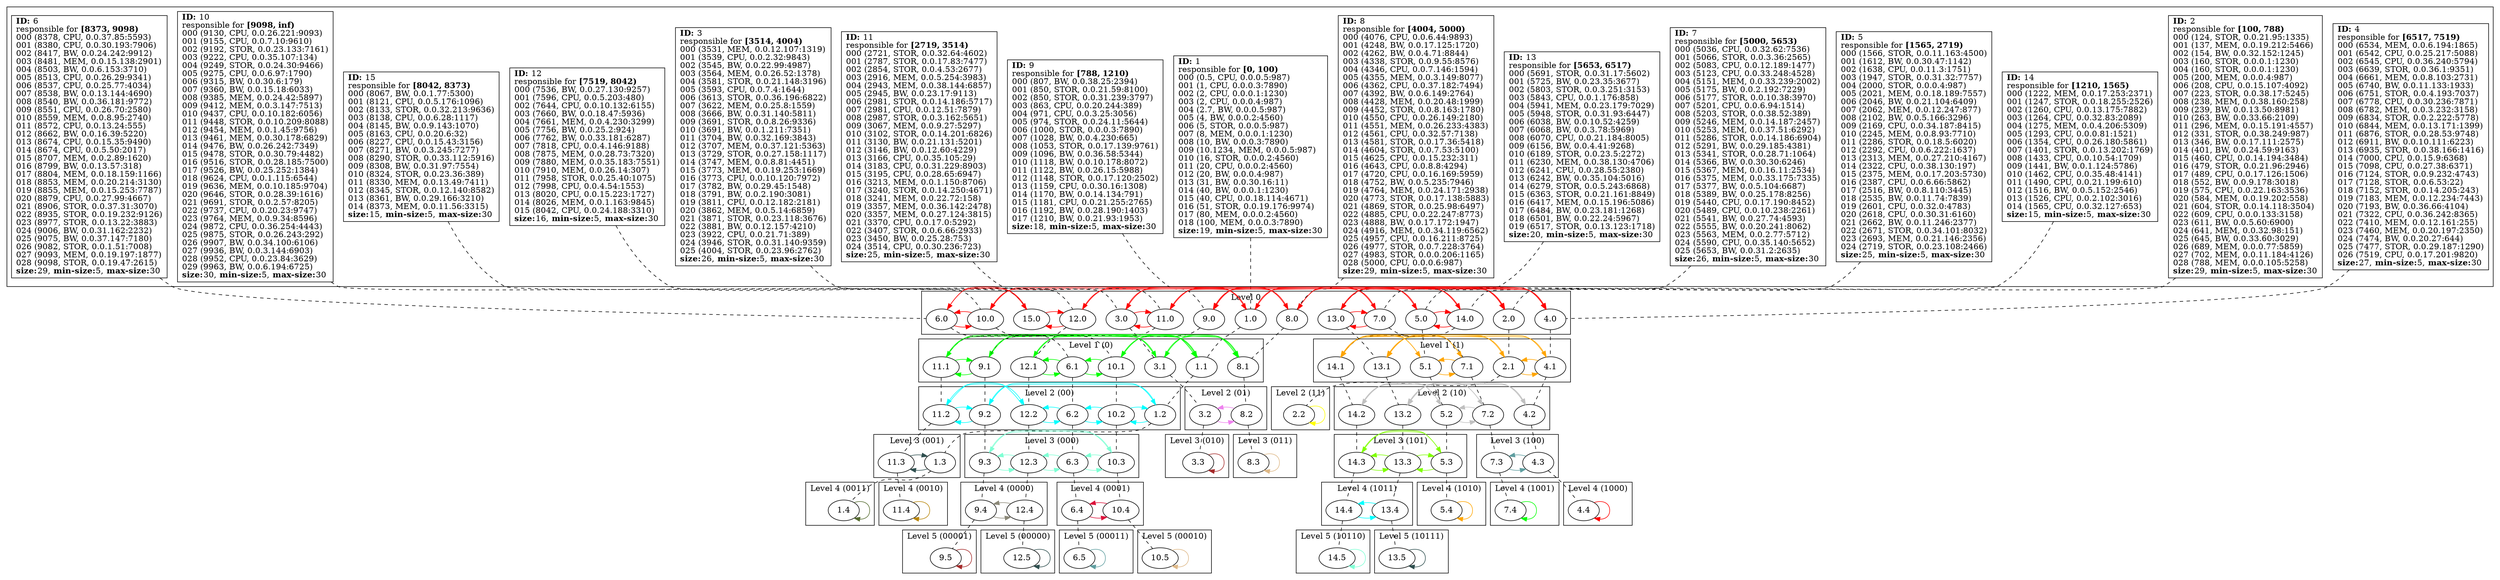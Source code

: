 strict
digraph SkipGraph {

	# vertical
	edge [dir=none style=dashed]
	subgraph {
		"1" -> "1.0" -> "1.1" -> "1.2" -> "1.3" -> "1.4"
		}
	subgraph {
		"2" -> "2.0" -> "2.1" -> "2.2"
		}
	subgraph {
		"9" -> "9.0" -> "9.1" -> "9.2" -> "9.3" -> "9.4" -> "9.5"
		}
	subgraph {
		"14" -> "14.0" -> "14.1" -> "14.2" -> "14.3" -> "14.4" -> "14.5"
		}
	subgraph {
		"5" -> "5.0" -> "5.1" -> "5.2" -> "5.3" -> "5.4"
		}
	subgraph {
		"11" -> "11.0" -> "11.1" -> "11.2" -> "11.3" -> "11.4"
		}
	subgraph {
		"3" -> "3.0" -> "3.1" -> "3.2" -> "3.3"
		}
	subgraph {
		"8" -> "8.0" -> "8.1" -> "8.2" -> "8.3"
		}
	subgraph {
		"7" -> "7.0" -> "7.1" -> "7.2" -> "7.3" -> "7.4"
		}
	subgraph {
		"13" -> "13.0" -> "13.1" -> "13.2" -> "13.3" -> "13.4" -> "13.5"
		}
	subgraph {
		"4" -> "4.0" -> "4.1" -> "4.2" -> "4.3" -> "4.4"
		}
	subgraph {
		"12" -> "12.0" -> "12.1" -> "12.2" -> "12.3" -> "12.4" -> "12.5"
		}
	subgraph {
		"15" -> "15.0"
		}
	subgraph {
		"6" -> "6.0" -> "6.1" -> "6.2" -> "6.3" -> "6.4" -> "6.5"
		}
	subgraph {
		"10" -> "10.0" -> "10.1" -> "10.2" -> "10.3" -> "10.4" -> "10.5"
		}

	# horizontal
	edge [dir=forward, style=solid]
	subgraph cluster_content {
		rank = same
		"1" [shape=box, label=
			<
				<B>ID:</B> 1<BR ALIGN="LEFT"/>
				responsible for <B>[0, 100)</B><BR ALIGN="LEFT"/>
				000 (0.5, CPU, 0.0.0.5:987)<BR ALIGN="LEFT"/>
				001 (1, CPU, 0.0.0.3:7890)<BR ALIGN="LEFT"/>
				002 (2, CPU, 0.0.0.1:1230)<BR ALIGN="LEFT"/>
				003 (2, CPU, 0.0.0.4:987)<BR ALIGN="LEFT"/>
				004 (2.7, BW, 0.0.0.5:987)<BR ALIGN="LEFT"/>
				005 (4, BW, 0.0.0.2:4560)<BR ALIGN="LEFT"/>
				006 (5, STOR, 0.0.0.5:987)<BR ALIGN="LEFT"/>
				007 (8, MEM, 0.0.0.1:1230)<BR ALIGN="LEFT"/>
				008 (10, BW, 0.0.0.3:7890)<BR ALIGN="LEFT"/>
				009 (10.1234, MEM, 0.0.0.5:987)<BR ALIGN="LEFT"/>
				010 (16, STOR, 0.0.0.2:4560)<BR ALIGN="LEFT"/>
				011 (20, CPU, 0.0.0.2:4560)<BR ALIGN="LEFT"/>
				012 (20, BW, 0.0.0.4:987)<BR ALIGN="LEFT"/>
				013 (31, BW, 0.0.30.16:11)<BR ALIGN="LEFT"/>
				014 (40, BW, 0.0.0.1:1230)<BR ALIGN="LEFT"/>
				015 (40, CPU, 0.0.18.114:4671)<BR ALIGN="LEFT"/>
				016 (51, STOR, 0.0.19.176:9974)<BR ALIGN="LEFT"/>
				017 (80, MEM, 0.0.0.2:4560)<BR ALIGN="LEFT"/>
				018 (100, MEM, 0.0.0.3:7890)<BR ALIGN="LEFT"/>
			<B>size:</B>19, <B>min-size:</B>5, <B>max-size:</B>30<BR ALIGN="LEFT"/>			>]
		"2" [shape=box, label=
			<
				<B>ID:</B> 2<BR ALIGN="LEFT"/>
				responsible for <B>[100, 788)</B><BR ALIGN="LEFT"/>
				000 (124, STOR, 0.0.21.95:1335)<BR ALIGN="LEFT"/>
				001 (137, MEM, 0.0.19.212:5466)<BR ALIGN="LEFT"/>
				002 (154, BW, 0.0.32.152:1245)<BR ALIGN="LEFT"/>
				003 (160, STOR, 0.0.0.1:1230)<BR ALIGN="LEFT"/>
				004 (160, STOR, 0.0.0.1:1230)<BR ALIGN="LEFT"/>
				005 (200, MEM, 0.0.0.4:987)<BR ALIGN="LEFT"/>
				006 (208, CPU, 0.0.15.107:4092)<BR ALIGN="LEFT"/>
				007 (223, STOR, 0.0.38.17:5245)<BR ALIGN="LEFT"/>
				008 (238, MEM, 0.0.38.160:258)<BR ALIGN="LEFT"/>
				009 (239, BW, 0.0.13.50:8981)<BR ALIGN="LEFT"/>
				010 (263, BW, 0.0.33.66:2109)<BR ALIGN="LEFT"/>
				011 (296, MEM, 0.0.15.191:4557)<BR ALIGN="LEFT"/>
				012 (331, STOR, 0.0.38.249:987)<BR ALIGN="LEFT"/>
				013 (346, BW, 0.0.17.111:2575)<BR ALIGN="LEFT"/>
				014 (401, BW, 0.0.24.59:9163)<BR ALIGN="LEFT"/>
				015 (460, CPU, 0.0.14.194:3484)<BR ALIGN="LEFT"/>
				016 (479, STOR, 0.0.21.96:2946)<BR ALIGN="LEFT"/>
				017 (489, CPU, 0.0.17.126:1506)<BR ALIGN="LEFT"/>
				018 (552, BW, 0.0.9.178:3018)<BR ALIGN="LEFT"/>
				019 (575, CPU, 0.0.22.163:3536)<BR ALIGN="LEFT"/>
				020 (584, MEM, 0.0.19.202:558)<BR ALIGN="LEFT"/>
				021 (604, STOR, 0.0.14.118:3504)<BR ALIGN="LEFT"/>
				022 (609, CPU, 0.0.0.133:3158)<BR ALIGN="LEFT"/>
				023 (611, BW, 0.0.5.60:6900)<BR ALIGN="LEFT"/>
				024 (641, MEM, 0.0.32.98:151)<BR ALIGN="LEFT"/>
				025 (645, BW, 0.0.33.60:3029)<BR ALIGN="LEFT"/>
				026 (689, MEM, 0.0.0.77:5859)<BR ALIGN="LEFT"/>
				027 (702, MEM, 0.0.11.184:4126)<BR ALIGN="LEFT"/>
				028 (788, MEM, 0.0.0.105:5258)<BR ALIGN="LEFT"/>
			<B>size:</B>29, <B>min-size:</B>5, <B>max-size:</B>30<BR ALIGN="LEFT"/>			>]
		"9" [shape=box, label=
			<
				<B>ID:</B> 9<BR ALIGN="LEFT"/>
				responsible for <B>[788, 1210)</B><BR ALIGN="LEFT"/>
				000 (807, BW, 0.0.38.25:2394)<BR ALIGN="LEFT"/>
				001 (850, STOR, 0.0.21.59:8100)<BR ALIGN="LEFT"/>
				002 (850, STOR, 0.0.31.239:3797)<BR ALIGN="LEFT"/>
				003 (863, CPU, 0.0.20.244:389)<BR ALIGN="LEFT"/>
				004 (971, CPU, 0.0.3.25:3056)<BR ALIGN="LEFT"/>
				005 (974, STOR, 0.0.24.11:5644)<BR ALIGN="LEFT"/>
				006 (1000, STOR, 0.0.0.3:7890)<BR ALIGN="LEFT"/>
				007 (1028, BW, 0.0.4.230:665)<BR ALIGN="LEFT"/>
				008 (1053, STOR, 0.0.17.139:9761)<BR ALIGN="LEFT"/>
				009 (1096, BW, 0.0.36.58:5344)<BR ALIGN="LEFT"/>
				010 (1118, BW, 0.0.10.178:8072)<BR ALIGN="LEFT"/>
				011 (1122, BW, 0.0.26.15:5988)<BR ALIGN="LEFT"/>
				012 (1148, STOR, 0.0.17.120:2502)<BR ALIGN="LEFT"/>
				013 (1159, CPU, 0.0.30.16:1308)<BR ALIGN="LEFT"/>
				014 (1170, BW, 0.0.14.134:791)<BR ALIGN="LEFT"/>
				015 (1181, CPU, 0.0.21.255:2765)<BR ALIGN="LEFT"/>
				016 (1192, BW, 0.0.28.190:1403)<BR ALIGN="LEFT"/>
				017 (1210, BW, 0.0.21.93:1953)<BR ALIGN="LEFT"/>
			<B>size:</B>18, <B>min-size:</B>5, <B>max-size:</B>30<BR ALIGN="LEFT"/>			>]
		"14" [shape=box, label=
			<
				<B>ID:</B> 14<BR ALIGN="LEFT"/>
				responsible for <B>[1210, 1565)</B><BR ALIGN="LEFT"/>
				000 (1222, MEM, 0.0.17.253:2371)<BR ALIGN="LEFT"/>
				001 (1247, STOR, 0.0.18.255:2526)<BR ALIGN="LEFT"/>
				002 (1260, CPU, 0.0.13.175:7882)<BR ALIGN="LEFT"/>
				003 (1264, CPU, 0.0.32.83:2089)<BR ALIGN="LEFT"/>
				004 (1275, MEM, 0.0.4.206:5309)<BR ALIGN="LEFT"/>
				005 (1293, CPU, 0.0.0.81:1521)<BR ALIGN="LEFT"/>
				006 (1354, CPU, 0.0.26.180:5861)<BR ALIGN="LEFT"/>
				007 (1401, STOR, 0.0.13.202:1769)<BR ALIGN="LEFT"/>
				008 (1433, CPU, 0.0.10.54:1709)<BR ALIGN="LEFT"/>
				009 (1441, BW, 0.0.1.124:5786)<BR ALIGN="LEFT"/>
				010 (1462, CPU, 0.0.35.48:4141)<BR ALIGN="LEFT"/>
				011 (1490, CPU, 0.0.21.199:610)<BR ALIGN="LEFT"/>
				012 (1516, BW, 0.0.5.152:2546)<BR ALIGN="LEFT"/>
				013 (1526, CPU, 0.0.2.102:3016)<BR ALIGN="LEFT"/>
				014 (1565, CPU, 0.0.32.127:653)<BR ALIGN="LEFT"/>
			<B>size:</B>15, <B>min-size:</B>5, <B>max-size:</B>30<BR ALIGN="LEFT"/>			>]
		"5" [shape=box, label=
			<
				<B>ID:</B> 5<BR ALIGN="LEFT"/>
				responsible for <B>[1565, 2719)</B><BR ALIGN="LEFT"/>
				000 (1566, STOR, 0.0.11.163:4500)<BR ALIGN="LEFT"/>
				001 (1612, BW, 0.0.30.47:1142)<BR ALIGN="LEFT"/>
				002 (1638, CPU, 0.0.11.3:1751)<BR ALIGN="LEFT"/>
				003 (1947, STOR, 0.0.31.32:7757)<BR ALIGN="LEFT"/>
				004 (2000, STOR, 0.0.0.4:987)<BR ALIGN="LEFT"/>
				005 (2021, MEM, 0.0.18.189:7557)<BR ALIGN="LEFT"/>
				006 (2046, BW, 0.0.21.104:6409)<BR ALIGN="LEFT"/>
				007 (2062, MEM, 0.0.12.247:877)<BR ALIGN="LEFT"/>
				008 (2102, BW, 0.0.5.166:3296)<BR ALIGN="LEFT"/>
				009 (2169, CPU, 0.0.34.187:8415)<BR ALIGN="LEFT"/>
				010 (2245, MEM, 0.0.8.93:7710)<BR ALIGN="LEFT"/>
				011 (2286, STOR, 0.0.18.5:6020)<BR ALIGN="LEFT"/>
				012 (2292, CPU, 0.0.6.222:1637)<BR ALIGN="LEFT"/>
				013 (2313, MEM, 0.0.27.210:4167)<BR ALIGN="LEFT"/>
				014 (2322, CPU, 0.0.38.130:197)<BR ALIGN="LEFT"/>
				015 (2375, MEM, 0.0.17.203:5730)<BR ALIGN="LEFT"/>
				016 (2387, CPU, 0.0.6.66:5862)<BR ALIGN="LEFT"/>
				017 (2516, BW, 0.0.8.110:3445)<BR ALIGN="LEFT"/>
				018 (2535, BW, 0.0.11.74:7839)<BR ALIGN="LEFT"/>
				019 (2601, CPU, 0.0.32.0:4783)<BR ALIGN="LEFT"/>
				020 (2618, CPU, 0.0.30.31:6160)<BR ALIGN="LEFT"/>
				021 (2662, BW, 0.0.11.246:2377)<BR ALIGN="LEFT"/>
				022 (2671, STOR, 0.0.34.101:8032)<BR ALIGN="LEFT"/>
				023 (2693, MEM, 0.0.21.146:2356)<BR ALIGN="LEFT"/>
				024 (2719, STOR, 0.0.23.108:2466)<BR ALIGN="LEFT"/>
			<B>size:</B>25, <B>min-size:</B>5, <B>max-size:</B>30<BR ALIGN="LEFT"/>			>]
		"11" [shape=box, label=
			<
				<B>ID:</B> 11<BR ALIGN="LEFT"/>
				responsible for <B>[2719, 3514)</B><BR ALIGN="LEFT"/>
				000 (2721, STOR, 0.0.32.64:4602)<BR ALIGN="LEFT"/>
				001 (2787, STOR, 0.0.17.83:7477)<BR ALIGN="LEFT"/>
				002 (2854, STOR, 0.0.4.53:2677)<BR ALIGN="LEFT"/>
				003 (2916, MEM, 0.0.5.254:3983)<BR ALIGN="LEFT"/>
				004 (2943, MEM, 0.0.38.144:6857)<BR ALIGN="LEFT"/>
				005 (2945, BW, 0.0.23.17:9113)<BR ALIGN="LEFT"/>
				006 (2981, STOR, 0.0.14.186:5717)<BR ALIGN="LEFT"/>
				007 (2981, CPU, 0.0.12.51:7879)<BR ALIGN="LEFT"/>
				008 (2987, STOR, 0.0.3.162:5651)<BR ALIGN="LEFT"/>
				009 (3067, MEM, 0.0.9.27:5297)<BR ALIGN="LEFT"/>
				010 (3102, STOR, 0.0.14.201:6826)<BR ALIGN="LEFT"/>
				011 (3130, BW, 0.0.21.131:5201)<BR ALIGN="LEFT"/>
				012 (3146, BW, 0.0.12.60:4229)<BR ALIGN="LEFT"/>
				013 (3166, CPU, 0.0.35.105:29)<BR ALIGN="LEFT"/>
				014 (3183, CPU, 0.0.31.229:8903)<BR ALIGN="LEFT"/>
				015 (3195, CPU, 0.0.28.65:6947)<BR ALIGN="LEFT"/>
				016 (3213, MEM, 0.0.1.150:8706)<BR ALIGN="LEFT"/>
				017 (3240, STOR, 0.0.14.250:4671)<BR ALIGN="LEFT"/>
				018 (3241, MEM, 0.0.22.72:158)<BR ALIGN="LEFT"/>
				019 (3357, MEM, 0.0.36.142:2478)<BR ALIGN="LEFT"/>
				020 (3357, MEM, 0.0.27.124:3815)<BR ALIGN="LEFT"/>
				021 (3370, CPU, 0.0.17.0:5292)<BR ALIGN="LEFT"/>
				022 (3407, STOR, 0.0.6.66:2933)<BR ALIGN="LEFT"/>
				023 (3450, BW, 0.0.25.28:753)<BR ALIGN="LEFT"/>
				024 (3514, CPU, 0.0.30.236:723)<BR ALIGN="LEFT"/>
			<B>size:</B>25, <B>min-size:</B>5, <B>max-size:</B>30<BR ALIGN="LEFT"/>			>]
		"3" [shape=box, label=
			<
				<B>ID:</B> 3<BR ALIGN="LEFT"/>
				responsible for <B>[3514, 4004)</B><BR ALIGN="LEFT"/>
				000 (3531, MEM, 0.0.12.107:1319)<BR ALIGN="LEFT"/>
				001 (3539, CPU, 0.0.2.32:9843)<BR ALIGN="LEFT"/>
				002 (3545, BW, 0.0.22.99:4987)<BR ALIGN="LEFT"/>
				003 (3564, MEM, 0.0.26.52:1378)<BR ALIGN="LEFT"/>
				004 (3581, STOR, 0.0.21.148:3196)<BR ALIGN="LEFT"/>
				005 (3593, CPU, 0.0.7.4:1644)<BR ALIGN="LEFT"/>
				006 (3613, STOR, 0.0.36.196:6822)<BR ALIGN="LEFT"/>
				007 (3622, MEM, 0.0.25.8:1559)<BR ALIGN="LEFT"/>
				008 (3666, BW, 0.0.31.140:5811)<BR ALIGN="LEFT"/>
				009 (3691, STOR, 0.0.8.26:9336)<BR ALIGN="LEFT"/>
				010 (3691, BW, 0.0.1.211:7351)<BR ALIGN="LEFT"/>
				011 (3704, BW, 0.0.32.169:3843)<BR ALIGN="LEFT"/>
				012 (3707, MEM, 0.0.37.121:5363)<BR ALIGN="LEFT"/>
				013 (3729, STOR, 0.0.27.158:1117)<BR ALIGN="LEFT"/>
				014 (3747, MEM, 0.0.8.81:4451)<BR ALIGN="LEFT"/>
				015 (3773, MEM, 0.0.19.253:1669)<BR ALIGN="LEFT"/>
				016 (3773, CPU, 0.0.10.120:7972)<BR ALIGN="LEFT"/>
				017 (3782, BW, 0.0.29.45:1548)<BR ALIGN="LEFT"/>
				018 (3791, BW, 0.0.2.190:3081)<BR ALIGN="LEFT"/>
				019 (3811, CPU, 0.0.12.182:2181)<BR ALIGN="LEFT"/>
				020 (3862, MEM, 0.0.5.14:6859)<BR ALIGN="LEFT"/>
				021 (3871, STOR, 0.0.23.118:3676)<BR ALIGN="LEFT"/>
				022 (3881, BW, 0.0.12.157:4210)<BR ALIGN="LEFT"/>
				023 (3922, CPU, 0.0.21.71:389)<BR ALIGN="LEFT"/>
				024 (3946, STOR, 0.0.31.140:9359)<BR ALIGN="LEFT"/>
				025 (4004, STOR, 0.0.23.96:2762)<BR ALIGN="LEFT"/>
			<B>size:</B>26, <B>min-size:</B>5, <B>max-size:</B>30<BR ALIGN="LEFT"/>			>]
		"8" [shape=box, label=
			<
				<B>ID:</B> 8<BR ALIGN="LEFT"/>
				responsible for <B>[4004, 5000)</B><BR ALIGN="LEFT"/>
				000 (4076, CPU, 0.0.6.44:9893)<BR ALIGN="LEFT"/>
				001 (4248, BW, 0.0.17.125:1720)<BR ALIGN="LEFT"/>
				002 (4262, BW, 0.0.4.71:8844)<BR ALIGN="LEFT"/>
				003 (4338, STOR, 0.0.9.55:8576)<BR ALIGN="LEFT"/>
				004 (4346, CPU, 0.0.7.146:1594)<BR ALIGN="LEFT"/>
				005 (4355, MEM, 0.0.3.149:8077)<BR ALIGN="LEFT"/>
				006 (4362, CPU, 0.0.37.182:7494)<BR ALIGN="LEFT"/>
				007 (4392, BW, 0.0.6.149:2764)<BR ALIGN="LEFT"/>
				008 (4428, MEM, 0.0.20.48:1999)<BR ALIGN="LEFT"/>
				009 (4452, STOR, 0.0.8.163:1780)<BR ALIGN="LEFT"/>
				010 (4550, CPU, 0.0.26.149:2180)<BR ALIGN="LEFT"/>
				011 (4551, MEM, 0.0.26.233:4383)<BR ALIGN="LEFT"/>
				012 (4561, CPU, 0.0.32.57:7138)<BR ALIGN="LEFT"/>
				013 (4581, STOR, 0.0.17.36:5418)<BR ALIGN="LEFT"/>
				014 (4604, STOR, 0.0.7.53:5100)<BR ALIGN="LEFT"/>
				015 (4625, CPU, 0.0.15.232:311)<BR ALIGN="LEFT"/>
				016 (4643, CPU, 0.0.8.8:4294)<BR ALIGN="LEFT"/>
				017 (4720, CPU, 0.0.16.169:5959)<BR ALIGN="LEFT"/>
				018 (4752, BW, 0.0.5.235:7946)<BR ALIGN="LEFT"/>
				019 (4764, MEM, 0.0.24.171:2938)<BR ALIGN="LEFT"/>
				020 (4773, STOR, 0.0.17.138:5883)<BR ALIGN="LEFT"/>
				021 (4869, STOR, 0.0.25.98:6497)<BR ALIGN="LEFT"/>
				022 (4885, CPU, 0.0.22.247:8773)<BR ALIGN="LEFT"/>
				023 (4888, BW, 0.0.17.172:1947)<BR ALIGN="LEFT"/>
				024 (4916, MEM, 0.0.34.119:6562)<BR ALIGN="LEFT"/>
				025 (4957, CPU, 0.0.16.211:8725)<BR ALIGN="LEFT"/>
				026 (4977, STOR, 0.0.7.228:3764)<BR ALIGN="LEFT"/>
				027 (4983, STOR, 0.0.0.206:1165)<BR ALIGN="LEFT"/>
				028 (5000, CPU, 0.0.0.6:987)<BR ALIGN="LEFT"/>
			<B>size:</B>29, <B>min-size:</B>5, <B>max-size:</B>30<BR ALIGN="LEFT"/>			>]
		"7" [shape=box, label=
			<
				<B>ID:</B> 7<BR ALIGN="LEFT"/>
				responsible for <B>[5000, 5653)</B><BR ALIGN="LEFT"/>
				000 (5036, CPU, 0.0.32.62:7536)<BR ALIGN="LEFT"/>
				001 (5066, STOR, 0.0.3.36:2565)<BR ALIGN="LEFT"/>
				002 (5083, CPU, 0.0.12.189:1477)<BR ALIGN="LEFT"/>
				003 (5123, CPU, 0.0.33.248:4528)<BR ALIGN="LEFT"/>
				004 (5151, MEM, 0.0.33.239:2002)<BR ALIGN="LEFT"/>
				005 (5175, BW, 0.0.2.192:7229)<BR ALIGN="LEFT"/>
				006 (5177, STOR, 0.0.10.38:3970)<BR ALIGN="LEFT"/>
				007 (5201, CPU, 0.0.6.94:1514)<BR ALIGN="LEFT"/>
				008 (5203, STOR, 0.0.38.52:389)<BR ALIGN="LEFT"/>
				009 (5246, MEM, 0.0.14.187:2457)<BR ALIGN="LEFT"/>
				010 (5253, MEM, 0.0.37.51:6292)<BR ALIGN="LEFT"/>
				011 (5286, STOR, 0.0.14.186:6904)<BR ALIGN="LEFT"/>
				012 (5291, BW, 0.0.29.185:4381)<BR ALIGN="LEFT"/>
				013 (5341, STOR, 0.0.28.71:1064)<BR ALIGN="LEFT"/>
				014 (5366, BW, 0.0.30.30:6246)<BR ALIGN="LEFT"/>
				015 (5367, MEM, 0.0.16.11:2534)<BR ALIGN="LEFT"/>
				016 (5375, MEM, 0.0.33.175:7335)<BR ALIGN="LEFT"/>
				017 (5377, BW, 0.0.5.104:6687)<BR ALIGN="LEFT"/>
				018 (5389, BW, 0.0.25.178:8256)<BR ALIGN="LEFT"/>
				019 (5440, CPU, 0.0.17.190:8452)<BR ALIGN="LEFT"/>
				020 (5489, CPU, 0.0.10.238:2261)<BR ALIGN="LEFT"/>
				021 (5541, BW, 0.0.27.74:4593)<BR ALIGN="LEFT"/>
				022 (5555, BW, 0.0.20.241:8062)<BR ALIGN="LEFT"/>
				023 (5563, MEM, 0.0.2.77:5712)<BR ALIGN="LEFT"/>
				024 (5590, CPU, 0.0.35.140:5652)<BR ALIGN="LEFT"/>
				025 (5653, BW, 0.0.31.2:2635)<BR ALIGN="LEFT"/>
			<B>size:</B>26, <B>min-size:</B>5, <B>max-size:</B>30<BR ALIGN="LEFT"/>			>]
		"13" [shape=box, label=
			<
				<B>ID:</B> 13<BR ALIGN="LEFT"/>
				responsible for <B>[5653, 6517)</B><BR ALIGN="LEFT"/>
				000 (5691, STOR, 0.0.31.17:5602)<BR ALIGN="LEFT"/>
				001 (5725, BW, 0.0.23.35:3677)<BR ALIGN="LEFT"/>
				002 (5803, STOR, 0.0.3.251:3153)<BR ALIGN="LEFT"/>
				003 (5843, CPU, 0.0.1.176:858)<BR ALIGN="LEFT"/>
				004 (5941, MEM, 0.0.23.179:7029)<BR ALIGN="LEFT"/>
				005 (5948, STOR, 0.0.31.93:6447)<BR ALIGN="LEFT"/>
				006 (6038, BW, 0.0.10.52:4259)<BR ALIGN="LEFT"/>
				007 (6068, BW, 0.0.3.78:5969)<BR ALIGN="LEFT"/>
				008 (6070, CPU, 0.0.21.184:8005)<BR ALIGN="LEFT"/>
				009 (6156, BW, 0.0.4.41:9268)<BR ALIGN="LEFT"/>
				010 (6189, STOR, 0.0.23.5:2272)<BR ALIGN="LEFT"/>
				011 (6230, MEM, 0.0.38.130:4706)<BR ALIGN="LEFT"/>
				012 (6241, CPU, 0.0.28.55:2380)<BR ALIGN="LEFT"/>
				013 (6242, BW, 0.0.35.104:5016)<BR ALIGN="LEFT"/>
				014 (6279, STOR, 0.0.5.243:6868)<BR ALIGN="LEFT"/>
				015 (6363, STOR, 0.0.21.161:8849)<BR ALIGN="LEFT"/>
				016 (6417, MEM, 0.0.15.196:5086)<BR ALIGN="LEFT"/>
				017 (6484, BW, 0.0.23.181:1268)<BR ALIGN="LEFT"/>
				018 (6501, BW, 0.0.22.24:5967)<BR ALIGN="LEFT"/>
				019 (6517, STOR, 0.0.13.123:1718)<BR ALIGN="LEFT"/>
			<B>size:</B>20, <B>min-size:</B>5, <B>max-size:</B>30<BR ALIGN="LEFT"/>			>]
		"4" [shape=box, label=
			<
				<B>ID:</B> 4<BR ALIGN="LEFT"/>
				responsible for <B>[6517, 7519)</B><BR ALIGN="LEFT"/>
				000 (6534, MEM, 0.0.6.194:1865)<BR ALIGN="LEFT"/>
				001 (6542, CPU, 0.0.25.217:5088)<BR ALIGN="LEFT"/>
				002 (6545, CPU, 0.0.36.240:5794)<BR ALIGN="LEFT"/>
				003 (6639, STOR, 0.0.36.1:9351)<BR ALIGN="LEFT"/>
				004 (6661, MEM, 0.0.8.103:2731)<BR ALIGN="LEFT"/>
				005 (6740, BW, 0.0.11.133:1933)<BR ALIGN="LEFT"/>
				006 (6751, STOR, 0.0.4.193:7037)<BR ALIGN="LEFT"/>
				007 (6778, CPU, 0.0.30.236:7871)<BR ALIGN="LEFT"/>
				008 (6782, MEM, 0.0.3.232:3158)<BR ALIGN="LEFT"/>
				009 (6834, STOR, 0.0.2.222:5778)<BR ALIGN="LEFT"/>
				010 (6844, MEM, 0.0.13.171:1399)<BR ALIGN="LEFT"/>
				011 (6876, STOR, 0.0.28.53:9748)<BR ALIGN="LEFT"/>
				012 (6911, BW, 0.0.10.111:6223)<BR ALIGN="LEFT"/>
				013 (6935, STOR, 0.0.38.166:1416)<BR ALIGN="LEFT"/>
				014 (7000, CPU, 0.0.15.9:6368)<BR ALIGN="LEFT"/>
				015 (7098, CPU, 0.0.27.38:6371)<BR ALIGN="LEFT"/>
				016 (7124, STOR, 0.0.9.232:4743)<BR ALIGN="LEFT"/>
				017 (7128, STOR, 0.0.6.53:22)<BR ALIGN="LEFT"/>
				018 (7152, STOR, 0.0.14.205:243)<BR ALIGN="LEFT"/>
				019 (7183, MEM, 0.0.12.234:7443)<BR ALIGN="LEFT"/>
				020 (7193, BW, 0.0.36.66:4104)<BR ALIGN="LEFT"/>
				021 (7322, CPU, 0.0.36.242:8365)<BR ALIGN="LEFT"/>
				022 (7410, MEM, 0.0.12.161:255)<BR ALIGN="LEFT"/>
				023 (7460, MEM, 0.0.20.197:2350)<BR ALIGN="LEFT"/>
				024 (7474, BW, 0.0.20.27:644)<BR ALIGN="LEFT"/>
				025 (7477, STOR, 0.0.29.187:1290)<BR ALIGN="LEFT"/>
				026 (7519, CPU, 0.0.17.201:9820)<BR ALIGN="LEFT"/>
			<B>size:</B>27, <B>min-size:</B>5, <B>max-size:</B>30<BR ALIGN="LEFT"/>			>]
		"12" [shape=box, label=
			<
				<B>ID:</B> 12<BR ALIGN="LEFT"/>
				responsible for <B>[7519, 8042)</B><BR ALIGN="LEFT"/>
				000 (7536, BW, 0.0.27.130:9257)<BR ALIGN="LEFT"/>
				001 (7596, CPU, 0.0.5.203:480)<BR ALIGN="LEFT"/>
				002 (7644, CPU, 0.0.10.132:6155)<BR ALIGN="LEFT"/>
				003 (7660, BW, 0.0.18.47:5936)<BR ALIGN="LEFT"/>
				004 (7661, MEM, 0.0.4.230:3299)<BR ALIGN="LEFT"/>
				005 (7756, BW, 0.0.25.2:924)<BR ALIGN="LEFT"/>
				006 (7762, BW, 0.0.33.181:6287)<BR ALIGN="LEFT"/>
				007 (7818, CPU, 0.0.4.146:9188)<BR ALIGN="LEFT"/>
				008 (7875, MEM, 0.0.28.73:7320)<BR ALIGN="LEFT"/>
				009 (7880, MEM, 0.0.35.183:7551)<BR ALIGN="LEFT"/>
				010 (7910, MEM, 0.0.26.14:307)<BR ALIGN="LEFT"/>
				011 (7958, STOR, 0.0.25.40:1075)<BR ALIGN="LEFT"/>
				012 (7998, CPU, 0.0.4.54:1553)<BR ALIGN="LEFT"/>
				013 (8020, CPU, 0.0.15.223:1727)<BR ALIGN="LEFT"/>
				014 (8026, MEM, 0.0.1.163:9845)<BR ALIGN="LEFT"/>
				015 (8042, CPU, 0.0.24.188:3310)<BR ALIGN="LEFT"/>
			<B>size:</B>16, <B>min-size:</B>5, <B>max-size:</B>30<BR ALIGN="LEFT"/>			>]
		"15" [shape=box, label=
			<
				<B>ID:</B> 15<BR ALIGN="LEFT"/>
				responsible for <B>[8042, 8373)</B><BR ALIGN="LEFT"/>
				000 (8067, BW, 0.0.1.77:5300)<BR ALIGN="LEFT"/>
				001 (8121, CPU, 0.0.5.176:1096)<BR ALIGN="LEFT"/>
				002 (8133, STOR, 0.0.32.213:9636)<BR ALIGN="LEFT"/>
				003 (8138, CPU, 0.0.6.28:1117)<BR ALIGN="LEFT"/>
				004 (8145, BW, 0.0.9.143:1070)<BR ALIGN="LEFT"/>
				005 (8163, CPU, 0.0.20.6:32)<BR ALIGN="LEFT"/>
				006 (8227, CPU, 0.0.15.43:3156)<BR ALIGN="LEFT"/>
				007 (8271, BW, 0.0.3.245:7277)<BR ALIGN="LEFT"/>
				008 (8290, STOR, 0.0.33.112:5916)<BR ALIGN="LEFT"/>
				009 (8308, BW, 0.0.31.97:7554)<BR ALIGN="LEFT"/>
				010 (8324, STOR, 0.0.23.36:389)<BR ALIGN="LEFT"/>
				011 (8330, MEM, 0.0.13.49:7411)<BR ALIGN="LEFT"/>
				012 (8345, STOR, 0.0.12.140:8582)<BR ALIGN="LEFT"/>
				013 (8361, BW, 0.0.29.166:3210)<BR ALIGN="LEFT"/>
				014 (8373, MEM, 0.0.11.56:3315)<BR ALIGN="LEFT"/>
			<B>size:</B>15, <B>min-size:</B>5, <B>max-size:</B>30<BR ALIGN="LEFT"/>			>]
		"6" [shape=box, label=
			<
				<B>ID:</B> 6<BR ALIGN="LEFT"/>
				responsible for <B>[8373, 9098)</B><BR ALIGN="LEFT"/>
				000 (8378, CPU, 0.0.37.85:5593)<BR ALIGN="LEFT"/>
				001 (8380, CPU, 0.0.30.193:7906)<BR ALIGN="LEFT"/>
				002 (8417, BW, 0.0.24.242:9912)<BR ALIGN="LEFT"/>
				003 (8481, MEM, 0.0.15.138:2901)<BR ALIGN="LEFT"/>
				004 (8503, BW, 0.0.6.153:3710)<BR ALIGN="LEFT"/>
				005 (8513, CPU, 0.0.26.29:9341)<BR ALIGN="LEFT"/>
				006 (8537, CPU, 0.0.25.77:4034)<BR ALIGN="LEFT"/>
				007 (8538, BW, 0.0.13.144:4690)<BR ALIGN="LEFT"/>
				008 (8540, BW, 0.0.36.181:9772)<BR ALIGN="LEFT"/>
				009 (8551, CPU, 0.0.26.70:2580)<BR ALIGN="LEFT"/>
				010 (8559, MEM, 0.0.8.95:2740)<BR ALIGN="LEFT"/>
				011 (8572, CPU, 0.0.13.24:555)<BR ALIGN="LEFT"/>
				012 (8662, BW, 0.0.16.39:5220)<BR ALIGN="LEFT"/>
				013 (8674, CPU, 0.0.15.35:9490)<BR ALIGN="LEFT"/>
				014 (8674, CPU, 0.0.5.50:2017)<BR ALIGN="LEFT"/>
				015 (8707, MEM, 0.0.2.89:1620)<BR ALIGN="LEFT"/>
				016 (8799, BW, 0.0.13.57:318)<BR ALIGN="LEFT"/>
				017 (8804, MEM, 0.0.18.159:1166)<BR ALIGN="LEFT"/>
				018 (8853, MEM, 0.0.20.214:3130)<BR ALIGN="LEFT"/>
				019 (8855, MEM, 0.0.15.253:7787)<BR ALIGN="LEFT"/>
				020 (8879, CPU, 0.0.27.99:4667)<BR ALIGN="LEFT"/>
				021 (8906, STOR, 0.0.37.31:3070)<BR ALIGN="LEFT"/>
				022 (8935, STOR, 0.0.19.232:9126)<BR ALIGN="LEFT"/>
				023 (8977, STOR, 0.0.13.22:3883)<BR ALIGN="LEFT"/>
				024 (9006, BW, 0.0.31.162:2232)<BR ALIGN="LEFT"/>
				025 (9075, BW, 0.0.37.147:7180)<BR ALIGN="LEFT"/>
				026 (9082, STOR, 0.0.1.51:7008)<BR ALIGN="LEFT"/>
				027 (9093, MEM, 0.0.19.197:1877)<BR ALIGN="LEFT"/>
				028 (9098, STOR, 0.0.19.47:2615)<BR ALIGN="LEFT"/>
			<B>size:</B>29, <B>min-size:</B>5, <B>max-size:</B>30<BR ALIGN="LEFT"/>			>]
		"10" [shape=box, label=
			<
				<B>ID:</B> 10<BR ALIGN="LEFT"/>
				responsible for <B>[9098, inf)</B><BR ALIGN="LEFT"/>
				000 (9130, CPU, 0.0.26.221:9093)<BR ALIGN="LEFT"/>
				001 (9155, CPU, 0.0.7.10:9610)<BR ALIGN="LEFT"/>
				002 (9192, STOR, 0.0.23.133:7161)<BR ALIGN="LEFT"/>
				003 (9222, CPU, 0.0.35.107:134)<BR ALIGN="LEFT"/>
				004 (9249, STOR, 0.0.24.30:9466)<BR ALIGN="LEFT"/>
				005 (9275, CPU, 0.0.6.97:1790)<BR ALIGN="LEFT"/>
				006 (9315, BW, 0.0.30.6:179)<BR ALIGN="LEFT"/>
				007 (9360, BW, 0.0.15.18:6033)<BR ALIGN="LEFT"/>
				008 (9385, MEM, 0.0.24.42:5897)<BR ALIGN="LEFT"/>
				009 (9412, MEM, 0.0.3.147:7513)<BR ALIGN="LEFT"/>
				010 (9437, CPU, 0.0.10.182:6056)<BR ALIGN="LEFT"/>
				011 (9448, STOR, 0.0.10.209:8088)<BR ALIGN="LEFT"/>
				012 (9454, MEM, 0.0.1.45:9756)<BR ALIGN="LEFT"/>
				013 (9461, MEM, 0.0.30.178:6829)<BR ALIGN="LEFT"/>
				014 (9476, BW, 0.0.26.242:7349)<BR ALIGN="LEFT"/>
				015 (9478, STOR, 0.0.30.79:4482)<BR ALIGN="LEFT"/>
				016 (9516, STOR, 0.0.28.185:7500)<BR ALIGN="LEFT"/>
				017 (9526, BW, 0.0.25.252:1384)<BR ALIGN="LEFT"/>
				018 (9624, CPU, 0.0.1.115:6544)<BR ALIGN="LEFT"/>
				019 (9636, MEM, 0.0.10.185:9704)<BR ALIGN="LEFT"/>
				020 (9646, STOR, 0.0.28.39:1616)<BR ALIGN="LEFT"/>
				021 (9691, STOR, 0.0.2.57:8205)<BR ALIGN="LEFT"/>
				022 (9737, CPU, 0.0.20.23:9747)<BR ALIGN="LEFT"/>
				023 (9764, MEM, 0.0.9.34:8596)<BR ALIGN="LEFT"/>
				024 (9872, CPU, 0.0.36.254:4443)<BR ALIGN="LEFT"/>
				025 (9875, STOR, 0.0.26.243:292)<BR ALIGN="LEFT"/>
				026 (9907, BW, 0.0.34.100:6106)<BR ALIGN="LEFT"/>
				027 (9936, BW, 0.0.3.144:6903)<BR ALIGN="LEFT"/>
				028 (9952, CPU, 0.0.23.84:3629)<BR ALIGN="LEFT"/>
				029 (9963, BW, 0.0.6.194:6725)<BR ALIGN="LEFT"/>
			<B>size:</B>30, <B>min-size:</B>5, <B>max-size:</B>30<BR ALIGN="LEFT"/>			>]
	}

	edge [color=red]
	subgraph cluster_1 {
		rank = same
		label = "Level 0"
		subgraph {
			"1.0" -> "2.0"
			"1.0" -> "10.0"
		}
		subgraph {
			"2.0" -> "9.0"
			"2.0" -> "1.0"
		}
		subgraph {
			"9.0" -> "14.0"
			"9.0" -> "2.0"
		}
		subgraph {
			"14.0" -> "5.0"
			"14.0" -> "9.0"
		}
		subgraph {
			"5.0" -> "11.0"
			"5.0" -> "14.0"
		}
		subgraph {
			"11.0" -> "3.0"
			"11.0" -> "5.0"
		}
		subgraph {
			"3.0" -> "8.0"
			"3.0" -> "11.0"
		}
		subgraph {
			"8.0" -> "7.0"
			"8.0" -> "3.0"
		}
		subgraph {
			"7.0" -> "13.0"
			"7.0" -> "8.0"
		}
		subgraph {
			"13.0" -> "4.0"
			"13.0" -> "7.0"
		}
		subgraph {
			"4.0" -> "12.0"
			"4.0" -> "13.0"
		}
		subgraph {
			"12.0" -> "15.0"
			"12.0" -> "4.0"
		}
		subgraph {
			"15.0" -> "6.0"
			"15.0" -> "12.0"
		}
		subgraph {
			"6.0" -> "10.0"
			"6.0" -> "15.0"
		}
		subgraph {
			"10.0" -> "1.0"
			"10.0" -> "6.0"
		}
	}

	edge [color=green]
	subgraph cluster_10 {
		rank = same
		label = "Level 1 (0)"
		subgraph {
			"1.1" -> "9.1"
			"1.1" -> "10.1"
		}
		subgraph {
			"9.1" -> "11.1"
			"9.1" -> "1.1"
		}
		subgraph {
			"11.1" -> "3.1"
			"11.1" -> "9.1"
		}
		subgraph {
			"3.1" -> "8.1"
			"3.1" -> "11.1"
		}
		subgraph {
			"8.1" -> "12.1"
			"8.1" -> "3.1"
		}
		subgraph {
			"12.1" -> "6.1"
			"12.1" -> "8.1"
		}
		subgraph {
			"6.1" -> "10.1"
			"6.1" -> "12.1"
		}
		subgraph {
			"10.1" -> "1.1"
			"10.1" -> "6.1"
		}
	}

	edge [color=cyan]
	subgraph cluster_100 {
		rank = same
		label = "Level 2 (00)"
		subgraph {
			"1.2" -> "9.2"
			"1.2" -> "10.2"
		}
		subgraph {
			"9.2" -> "11.2"
			"9.2" -> "1.2"
		}
		subgraph {
			"11.2" -> "12.2"
			"11.2" -> "9.2"
		}
		subgraph {
			"12.2" -> "6.2"
			"12.2" -> "11.2"
		}
		subgraph {
			"6.2" -> "10.2"
			"6.2" -> "12.2"
		}
		subgraph {
			"10.2" -> "1.2"
			"10.2" -> "6.2"
		}
	}

	edge [color=aquamarine]
	subgraph cluster_1000 {
		rank = same
		label = "Level 3 (000)"
		subgraph {
			"9.3" -> "12.3"
			"9.3" -> "10.3"
		}
		subgraph {
			"12.3" -> "6.3"
			"12.3" -> "9.3"
		}
		subgraph {
			"6.3" -> "10.3"
			"6.3" -> "12.3"
		}
		subgraph {
			"10.3" -> "9.3"
			"10.3" -> "6.3"
		}
	}

	edge [color=cornsilk4]
	subgraph cluster_10000 {
		rank = same
		label = "Level 4 (0000)"
		subgraph {
			"9.4" -> "12.4"
			"9.4" -> "12.4"
		}
		subgraph {
			"12.4" -> "9.4"
			"12.4" -> "9.4"
		}
	}

	edge [color=darkslategray]
	subgraph cluster_100000 {
		rank = same
		label = "Level 5 (00000)"
		subgraph {
			"12.5" -> "12.5"
			"12.5" -> "12.5"
		}
	}

	edge [color=brown]
	subgraph cluster_100001 {
		rank = same
		label = "Level 5 (00001)"
		subgraph {
			"9.5" -> "9.5"
			"9.5" -> "9.5"
		}
	}

	edge [color=crimson]
	subgraph cluster_10001 {
		rank = same
		label = "Level 4 (0001)"
		subgraph {
			"6.4" -> "10.4"
			"6.4" -> "10.4"
		}
		subgraph {
			"10.4" -> "6.4"
			"10.4" -> "6.4"
		}
	}

	edge [color=burlywood]
	subgraph cluster_100010 {
		rank = same
		label = "Level 5 (00010)"
		subgraph {
			"10.5" -> "10.5"
			"10.5" -> "10.5"
		}
	}

	edge [color=cadetblue]
	subgraph cluster_100011 {
		rank = same
		label = "Level 5 (00011)"
		subgraph {
			"6.5" -> "6.5"
			"6.5" -> "6.5"
		}
	}

	edge [color=darkslategray]
	subgraph cluster_1001 {
		rank = same
		label = "Level 3 (001)"
		subgraph {
			"1.3" -> "11.3"
			"1.3" -> "11.3"
		}
		subgraph {
			"11.3" -> "1.3"
			"11.3" -> "1.3"
		}
	}

	edge [color=darkgoldenrod]
	subgraph cluster_10010 {
		rank = same
		label = "Level 4 (0010)"
		subgraph {
			"11.4" -> "11.4"
			"11.4" -> "11.4"
		}
	}

	edge [color=darkolivegreen]
	subgraph cluster_10011 {
		rank = same
		label = "Level 4 (0011)"
		subgraph {
			"1.4" -> "1.4"
			"1.4" -> "1.4"
		}
	}

	edge [color=violet]
	subgraph cluster_101 {
		rank = same
		label = "Level 2 (01)"
		subgraph {
			"3.2" -> "8.2"
			"3.2" -> "8.2"
		}
		subgraph {
			"8.2" -> "3.2"
			"8.2" -> "3.2"
		}
	}

	edge [color=brown]
	subgraph cluster_1010 {
		rank = same
		label = "Level 3 (010)"
		subgraph {
			"3.3" -> "3.3"
			"3.3" -> "3.3"
		}
	}

	edge [color=burlywood]
	subgraph cluster_1011 {
		rank = same
		label = "Level 3 (011)"
		subgraph {
			"8.3" -> "8.3"
			"8.3" -> "8.3"
		}
	}

	edge [color=orange]
	subgraph cluster_11 {
		rank = same
		label = "Level 1 (1)"
		subgraph {
			"2.1" -> "14.1"
			"2.1" -> "4.1"
		}
		subgraph {
			"14.1" -> "5.1"
			"14.1" -> "2.1"
		}
		subgraph {
			"5.1" -> "7.1"
			"5.1" -> "14.1"
		}
		subgraph {
			"7.1" -> "13.1"
			"7.1" -> "5.1"
		}
		subgraph {
			"13.1" -> "4.1"
			"13.1" -> "7.1"
		}
		subgraph {
			"4.1" -> "2.1"
			"4.1" -> "13.1"
		}
	}

	edge [color=grey]
	subgraph cluster_110 {
		rank = same
		label = "Level 2 (10)"
		subgraph {
			"14.2" -> "5.2"
			"14.2" -> "4.2"
		}
		subgraph {
			"5.2" -> "7.2"
			"5.2" -> "14.2"
		}
		subgraph {
			"7.2" -> "13.2"
			"7.2" -> "5.2"
		}
		subgraph {
			"13.2" -> "4.2"
			"13.2" -> "7.2"
		}
		subgraph {
			"4.2" -> "14.2"
			"4.2" -> "13.2"
		}
	}

	edge [color=cadetblue]
	subgraph cluster_1100 {
		rank = same
		label = "Level 3 (100)"
		subgraph {
			"7.3" -> "4.3"
			"7.3" -> "4.3"
		}
		subgraph {
			"4.3" -> "7.3"
			"4.3" -> "7.3"
		}
	}

	edge [color=red]
	subgraph cluster_11000 {
		rank = same
		label = "Level 4 (1000)"
		subgraph {
			"4.4" -> "4.4"
			"4.4" -> "4.4"
		}
	}

	edge [color=green]
	subgraph cluster_11001 {
		rank = same
		label = "Level 4 (1001)"
		subgraph {
			"7.4" -> "7.4"
			"7.4" -> "7.4"
		}
	}

	edge [color=chartreuse]
	subgraph cluster_1101 {
		rank = same
		label = "Level 3 (101)"
		subgraph {
			"14.3" -> "5.3"
			"14.3" -> "13.3"
		}
		subgraph {
			"5.3" -> "13.3"
			"5.3" -> "14.3"
		}
		subgraph {
			"13.3" -> "14.3"
			"13.3" -> "5.3"
		}
	}

	edge [color=orange]
	subgraph cluster_11010 {
		rank = same
		label = "Level 4 (1010)"
		subgraph {
			"5.4" -> "5.4"
			"5.4" -> "5.4"
		}
	}

	edge [color=cyan]
	subgraph cluster_11011 {
		rank = same
		label = "Level 4 (1011)"
		subgraph {
			"14.4" -> "13.4"
			"14.4" -> "13.4"
		}
		subgraph {
			"13.4" -> "14.4"
			"13.4" -> "14.4"
		}
	}

	edge [color=aquamarine]
	subgraph cluster_110110 {
		rank = same
		label = "Level 5 (10110)"
		subgraph {
			"14.5" -> "14.5"
			"14.5" -> "14.5"
		}
	}

	edge [color=darkslategray]
	subgraph cluster_110111 {
		rank = same
		label = "Level 5 (10111)"
		subgraph {
			"13.5" -> "13.5"
			"13.5" -> "13.5"
		}
	}

	edge [color=yellow]
	subgraph cluster_111 {
		rank = same
		label = "Level 2 (11)"
		subgraph {
			"2.2" -> "2.2"
			"2.2" -> "2.2"
		}
	}


}
